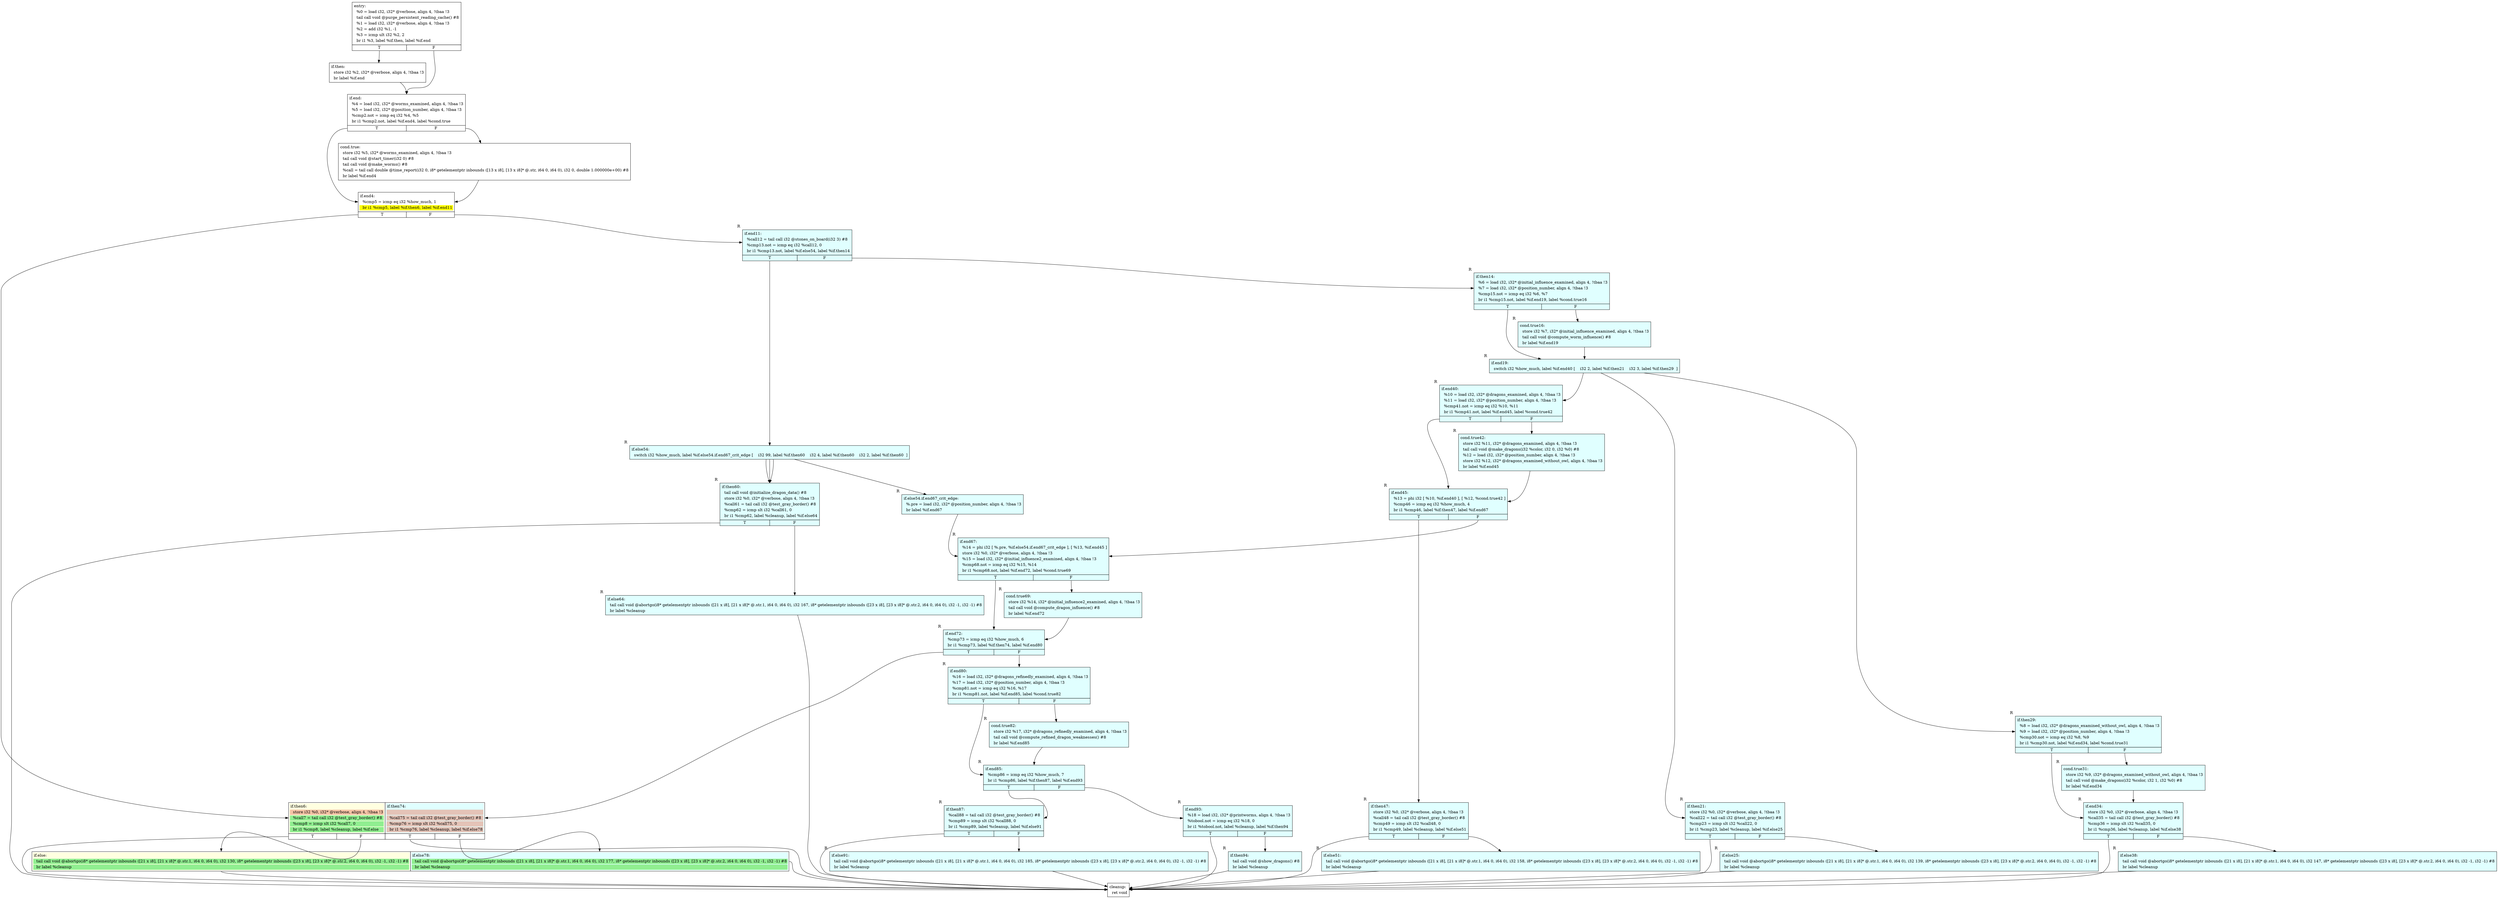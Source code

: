 digraph {
m_bb0 [shape = none, label  = <<table border="0" cellspacing="0">
<tr><td port="f1" border="1" colspan="2"><table bgcolor="LightYellow" border="0">
<tr><td align="left">if.then6:</td></tr>
<tr><td bgcolor="#e8765c70" align="left">  store i32 %0, i32* @verbose, align 4, !tbaa !3</td></tr>
<tr><td bgcolor="lightgreen" align="left">  %call7 = tail call i32 @test_gray_border() #8</td></tr>
<tr><td bgcolor="lightgreen" align="left">  %cmp8 = icmp slt i32 %call7, 0</td></tr>
<tr><td bgcolor="lightgreen" align="left">  br i1 %cmp8, label %cleanup, label %if.else</td></tr>
</table>
</td>
<td port="f2" border="1" colspan="2"><table bgcolor="LightCyan" border="0">
<tr><td align="left">if.then74:</td></tr>
<tr><td bgcolor="#e8765c70" align="left"> </td></tr>
<tr><td bgcolor="#e8765c70" align="left">  %call75 = tail call i32 @test_gray_border() #8</td></tr>
<tr><td bgcolor="#e8765c70" align="left">  %cmp76 = icmp slt i32 %call75, 0</td></tr>
<tr><td bgcolor="#e8765c70" align="left">  br i1 %cmp76, label %cleanup, label %if.else78</td></tr>
</table>
</td></tr>
<tr><td border="1" port="f1T">T</td><td border="1" port="f1F">F</td>
<td border="1" port="f2T">T</td><td border="1" port="f2F">F</td>
</tr>
</table>> ]
m_bb1 [shape = none, label  = <<table border="0" cellspacing="0">
<tr><td port="f1" border="1" colspan="2"><table bgcolor="LightYellow" border="0">
<tr><td align="left">if.else:</td></tr>
<tr><td bgcolor="lightgreen" align="left">  tail call void @abortgo(i8* getelementptr inbounds ([21 x i8], [21 x i8]* @.str.1, i64 0, i64 0), i32 130, i8* getelementptr inbounds ([23 x i8], [23 x i8]* @.str.2, i64 0, i64 0), i32 -1, i32 -1) #8</td></tr>
<tr><td bgcolor="lightgreen" align="left">  br label %cleanup</td></tr>
</table>
</td>
<td port="f2" border="1" colspan="2"><table bgcolor="LightCyan" border="0">
<tr><td align="left">if.else78:</td></tr>
<tr><td bgcolor="lightgreen" align="left">  tail call void @abortgo(i8* getelementptr inbounds ([21 x i8], [21 x i8]* @.str.1, i64 0, i64 0), i32 177, i8* getelementptr inbounds ([23 x i8], [23 x i8]* @.str.2, i64 0, i64 0), i32 -1, i32 -1) #8</td></tr>
<tr><td bgcolor="lightgreen" align="left">  br label %cleanup</td></tr>
</table>
</td></tr>
</table>> ]
f_bb0 [shape = none, label  = <<table  border="0" cellspacing="0">
<tr><td port="f" border="1" colspan="2"><table border="0">
<tr><td align="left">entry:</td></tr>
<tr><td align="left">  %0 = load i32, i32* @verbose, align 4, !tbaa !3</td></tr>
<tr><td align="left">  tail call void @purge_persistent_reading_cache() #8</td></tr>
<tr><td align="left">  %1 = load i32, i32* @verbose, align 4, !tbaa !3</td></tr>
<tr><td align="left">  %2 = add i32 %1, -1</td></tr>
<tr><td align="left">  %3 = icmp ult i32 %2, 2</td></tr>
<tr><td align="left">  br i1 %3, label %if.then, label %if.end</td></tr>
</table>
</td></tr>
<tr><td border="1" port="fT">T</td><td border="1" port="fF">F</td></tr>
</table>> ]
f_bb1 [shape = none, label  = <<table  border="0" cellspacing="0">
<tr><td port="f" border="1"><table border="0">
<tr><td align="left">if.then:</td></tr>
<tr><td align="left">  store i32 %2, i32* @verbose, align 4, !tbaa !3</td></tr>
<tr><td align="left">  br label %if.end</td></tr>
</table>
</td></tr>
</table>> ]
f_bb2 [shape = none, label  = <<table  border="0" cellspacing="0">
<tr><td port="f" border="1" colspan="2"><table border="0">
<tr><td align="left">if.end:</td></tr>
<tr><td align="left">  %4 = load i32, i32* @worms_examined, align 4, !tbaa !3</td></tr>
<tr><td align="left">  %5 = load i32, i32* @position_number, align 4, !tbaa !3</td></tr>
<tr><td align="left">  %cmp2.not = icmp eq i32 %4, %5</td></tr>
<tr><td align="left">  br i1 %cmp2.not, label %if.end4, label %cond.true</td></tr>
</table>
</td></tr>
<tr><td border="1" port="fT">T</td><td border="1" port="fF">F</td></tr>
</table>> ]
f_bb3 [shape = none, label  = <<table  border="0" cellspacing="0">
<tr><td port="f" border="1"><table border="0">
<tr><td align="left">cond.true:</td></tr>
<tr><td align="left">  store i32 %5, i32* @worms_examined, align 4, !tbaa !3</td></tr>
<tr><td align="left">  tail call void @start_timer(i32 0) #8</td></tr>
<tr><td align="left">  tail call void @make_worms() #8</td></tr>
<tr><td align="left">  %call = tail call double @time_report(i32 0, i8* getelementptr inbounds ([13 x i8], [13 x i8]* @.str, i64 0, i64 0), i32 0, double 1.000000e+00) #8</td></tr>
<tr><td align="left">  br label %if.end4</td></tr>
</table>
</td></tr>
</table>> ]
f_bb4 [shape = none, label  = <<table  border="0" cellspacing="0">
<tr><td port="f" border="1" colspan="2"><table border="0">
<tr><td align="left">if.end4:</td></tr>
<tr><td align="left">  %cmp5 = icmp eq i32 %how_much, 1</td></tr>
<tr><td bgcolor="yellow" align="left">  br i1 %cmp5, label %if.then6, label %if.end11</td></tr>
</table>
</td></tr>
<tr><td border="1" port="fT">T</td><td border="1" port="fF">F</td></tr>
</table>> ]
f_bb5 [shape = none,  xlabel="R", label  = <<table  bgcolor="LightCyan"  border="0" cellspacing="0">
<tr><td port="f" border="1" colspan="2"><table border="0">
<tr><td align="left">if.end11:</td></tr>
<tr><td align="left">  %call12 = tail call i32 @stones_on_board(i32 3) #8</td></tr>
<tr><td align="left">  %cmp13.not = icmp eq i32 %call12, 0</td></tr>
<tr><td align="left">  br i1 %cmp13.not, label %if.else54, label %if.then14</td></tr>
</table>
</td></tr>
<tr><td border="1" port="fT">T</td><td border="1" port="fF">F</td></tr>
</table>> ]
f_bb6 [shape = none,  xlabel="R", label  = <<table  bgcolor="LightCyan"  border="0" cellspacing="0">
<tr><td port="f" border="1" colspan="2"><table border="0">
<tr><td align="left">if.then14:</td></tr>
<tr><td align="left">  %6 = load i32, i32* @initial_influence_examined, align 4, !tbaa !3</td></tr>
<tr><td align="left">  %7 = load i32, i32* @position_number, align 4, !tbaa !3</td></tr>
<tr><td align="left">  %cmp15.not = icmp eq i32 %6, %7</td></tr>
<tr><td align="left">  br i1 %cmp15.not, label %if.end19, label %cond.true16</td></tr>
</table>
</td></tr>
<tr><td border="1" port="fT">T</td><td border="1" port="fF">F</td></tr>
</table>> ]
f_bb7 [shape = none,  xlabel="R", label  = <<table  bgcolor="LightCyan"  border="0" cellspacing="0">
<tr><td port="f" border="1"><table border="0">
<tr><td align="left">cond.true16:</td></tr>
<tr><td align="left">  store i32 %7, i32* @initial_influence_examined, align 4, !tbaa !3</td></tr>
<tr><td align="left">  tail call void @compute_worm_influence() #8</td></tr>
<tr><td align="left">  br label %if.end19</td></tr>
</table>
</td></tr>
</table>> ]
f_bb8 [shape = none,  xlabel="R", label  = <<table  bgcolor="LightCyan"  border="0" cellspacing="0">
<tr><td port="f" border="1"><table border="0">
<tr><td align="left">if.end19:</td></tr>
<tr><td align="left">  switch i32 %how_much, label %if.end40 [
    i32 2, label %if.then21
    i32 3, label %if.then29
  ]</td></tr>
</table>
</td></tr>
</table>> ]
f_bb9 [shape = none,  xlabel="R", label  = <<table  bgcolor="LightCyan"  border="0" cellspacing="0">
<tr><td port="f" border="1" colspan="2"><table border="0">
<tr><td align="left">if.then21:</td></tr>
<tr><td align="left">  store i32 %0, i32* @verbose, align 4, !tbaa !3</td></tr>
<tr><td align="left">  %call22 = tail call i32 @test_gray_border() #8</td></tr>
<tr><td align="left">  %cmp23 = icmp slt i32 %call22, 0</td></tr>
<tr><td align="left">  br i1 %cmp23, label %cleanup, label %if.else25</td></tr>
</table>
</td></tr>
<tr><td border="1" port="fT">T</td><td border="1" port="fF">F</td></tr>
</table>> ]
f_bb10 [shape = none,  xlabel="R", label  = <<table  bgcolor="LightCyan"  border="0" cellspacing="0">
<tr><td port="f" border="1"><table border="0">
<tr><td align="left">if.else25:</td></tr>
<tr><td align="left">  tail call void @abortgo(i8* getelementptr inbounds ([21 x i8], [21 x i8]* @.str.1, i64 0, i64 0), i32 139, i8* getelementptr inbounds ([23 x i8], [23 x i8]* @.str.2, i64 0, i64 0), i32 -1, i32 -1) #8</td></tr>
<tr><td align="left">  br label %cleanup</td></tr>
</table>
</td></tr>
</table>> ]
f_bb11 [shape = none,  xlabel="R", label  = <<table  bgcolor="LightCyan"  border="0" cellspacing="0">
<tr><td port="f" border="1" colspan="2"><table border="0">
<tr><td align="left">if.then29:</td></tr>
<tr><td align="left">  %8 = load i32, i32* @dragons_examined_without_owl, align 4, !tbaa !3</td></tr>
<tr><td align="left">  %9 = load i32, i32* @position_number, align 4, !tbaa !3</td></tr>
<tr><td align="left">  %cmp30.not = icmp eq i32 %8, %9</td></tr>
<tr><td align="left">  br i1 %cmp30.not, label %if.end34, label %cond.true31</td></tr>
</table>
</td></tr>
<tr><td border="1" port="fT">T</td><td border="1" port="fF">F</td></tr>
</table>> ]
f_bb12 [shape = none,  xlabel="R", label  = <<table  bgcolor="LightCyan"  border="0" cellspacing="0">
<tr><td port="f" border="1"><table border="0">
<tr><td align="left">cond.true31:</td></tr>
<tr><td align="left">  store i32 %9, i32* @dragons_examined_without_owl, align 4, !tbaa !3</td></tr>
<tr><td align="left">  tail call void @make_dragons(i32 %color, i32 1, i32 %0) #8</td></tr>
<tr><td align="left">  br label %if.end34</td></tr>
</table>
</td></tr>
</table>> ]
f_bb13 [shape = none,  xlabel="R", label  = <<table  bgcolor="LightCyan"  border="0" cellspacing="0">
<tr><td port="f" border="1" colspan="2"><table border="0">
<tr><td align="left">if.end34:</td></tr>
<tr><td align="left">  store i32 %0, i32* @verbose, align 4, !tbaa !3</td></tr>
<tr><td align="left">  %call35 = tail call i32 @test_gray_border() #8</td></tr>
<tr><td align="left">  %cmp36 = icmp slt i32 %call35, 0</td></tr>
<tr><td align="left">  br i1 %cmp36, label %cleanup, label %if.else38</td></tr>
</table>
</td></tr>
<tr><td border="1" port="fT">T</td><td border="1" port="fF">F</td></tr>
</table>> ]
f_bb14 [shape = none,  xlabel="R", label  = <<table  bgcolor="LightCyan"  border="0" cellspacing="0">
<tr><td port="f" border="1"><table border="0">
<tr><td align="left">if.else38:</td></tr>
<tr><td align="left">  tail call void @abortgo(i8* getelementptr inbounds ([21 x i8], [21 x i8]* @.str.1, i64 0, i64 0), i32 147, i8* getelementptr inbounds ([23 x i8], [23 x i8]* @.str.2, i64 0, i64 0), i32 -1, i32 -1) #8</td></tr>
<tr><td align="left">  br label %cleanup</td></tr>
</table>
</td></tr>
</table>> ]
f_bb15 [shape = none,  xlabel="R", label  = <<table  bgcolor="LightCyan"  border="0" cellspacing="0">
<tr><td port="f" border="1" colspan="2"><table border="0">
<tr><td align="left">if.end40:</td></tr>
<tr><td align="left">  %10 = load i32, i32* @dragons_examined, align 4, !tbaa !3</td></tr>
<tr><td align="left">  %11 = load i32, i32* @position_number, align 4, !tbaa !3</td></tr>
<tr><td align="left">  %cmp41.not = icmp eq i32 %10, %11</td></tr>
<tr><td align="left">  br i1 %cmp41.not, label %if.end45, label %cond.true42</td></tr>
</table>
</td></tr>
<tr><td border="1" port="fT">T</td><td border="1" port="fF">F</td></tr>
</table>> ]
f_bb16 [shape = none,  xlabel="R", label  = <<table  bgcolor="LightCyan"  border="0" cellspacing="0">
<tr><td port="f" border="1"><table border="0">
<tr><td align="left">cond.true42:</td></tr>
<tr><td align="left">  store i32 %11, i32* @dragons_examined, align 4, !tbaa !3</td></tr>
<tr><td align="left">  tail call void @make_dragons(i32 %color, i32 0, i32 %0) #8</td></tr>
<tr><td align="left">  %12 = load i32, i32* @position_number, align 4, !tbaa !3</td></tr>
<tr><td align="left">  store i32 %12, i32* @dragons_examined_without_owl, align 4, !tbaa !3</td></tr>
<tr><td align="left">  br label %if.end45</td></tr>
</table>
</td></tr>
</table>> ]
f_bb17 [shape = none,  xlabel="R", label  = <<table  bgcolor="LightCyan"  border="0" cellspacing="0">
<tr><td port="f" border="1" colspan="2"><table border="0">
<tr><td align="left">if.end45:</td></tr>
<tr><td align="left">  %13 = phi i32 [ %10, %if.end40 ], [ %12, %cond.true42 ]</td></tr>
<tr><td align="left">  %cmp46 = icmp eq i32 %how_much, 4</td></tr>
<tr><td align="left">  br i1 %cmp46, label %if.then47, label %if.end67</td></tr>
</table>
</td></tr>
<tr><td border="1" port="fT">T</td><td border="1" port="fF">F</td></tr>
</table>> ]
f_bb18 [shape = none,  xlabel="R", label  = <<table  bgcolor="LightCyan"  border="0" cellspacing="0">
<tr><td port="f" border="1" colspan="2"><table border="0">
<tr><td align="left">if.then47:</td></tr>
<tr><td align="left">  store i32 %0, i32* @verbose, align 4, !tbaa !3</td></tr>
<tr><td align="left">  %call48 = tail call i32 @test_gray_border() #8</td></tr>
<tr><td align="left">  %cmp49 = icmp slt i32 %call48, 0</td></tr>
<tr><td align="left">  br i1 %cmp49, label %cleanup, label %if.else51</td></tr>
</table>
</td></tr>
<tr><td border="1" port="fT">T</td><td border="1" port="fF">F</td></tr>
</table>> ]
f_bb19 [shape = none,  xlabel="R", label  = <<table  bgcolor="LightCyan"  border="0" cellspacing="0">
<tr><td port="f" border="1"><table border="0">
<tr><td align="left">if.else51:</td></tr>
<tr><td align="left">  tail call void @abortgo(i8* getelementptr inbounds ([21 x i8], [21 x i8]* @.str.1, i64 0, i64 0), i32 158, i8* getelementptr inbounds ([23 x i8], [23 x i8]* @.str.2, i64 0, i64 0), i32 -1, i32 -1) #8</td></tr>
<tr><td align="left">  br label %cleanup</td></tr>
</table>
</td></tr>
</table>> ]
f_bb20 [shape = none,  xlabel="R", label  = <<table  bgcolor="LightCyan"  border="0" cellspacing="0">
<tr><td port="f" border="1"><table border="0">
<tr><td align="left">if.else54:</td></tr>
<tr><td align="left">  switch i32 %how_much, label %if.else54.if.end67_crit_edge [
    i32 99, label %if.then60
    i32 4, label %if.then60
    i32 2, label %if.then60
  ]</td></tr>
</table>
</td></tr>
</table>> ]
f_bb21 [shape = none,  xlabel="R", label  = <<table  bgcolor="LightCyan"  border="0" cellspacing="0">
<tr><td port="f" border="1"><table border="0">
<tr><td align="left">if.else54.if.end67_crit_edge:</td></tr>
<tr><td align="left">  %.pre = load i32, i32* @position_number, align 4, !tbaa !3</td></tr>
<tr><td align="left">  br label %if.end67</td></tr>
</table>
</td></tr>
</table>> ]
f_bb22 [shape = none,  xlabel="R", label  = <<table  bgcolor="LightCyan"  border="0" cellspacing="0">
<tr><td port="f" border="1" colspan="2"><table border="0">
<tr><td align="left">if.then60:</td></tr>
<tr><td align="left">  tail call void @initialize_dragon_data() #8</td></tr>
<tr><td align="left">  store i32 %0, i32* @verbose, align 4, !tbaa !3</td></tr>
<tr><td align="left">  %call61 = tail call i32 @test_gray_border() #8</td></tr>
<tr><td align="left">  %cmp62 = icmp slt i32 %call61, 0</td></tr>
<tr><td align="left">  br i1 %cmp62, label %cleanup, label %if.else64</td></tr>
</table>
</td></tr>
<tr><td border="1" port="fT">T</td><td border="1" port="fF">F</td></tr>
</table>> ]
f_bb23 [shape = none,  xlabel="R", label  = <<table  bgcolor="LightCyan"  border="0" cellspacing="0">
<tr><td port="f" border="1"><table border="0">
<tr><td align="left">if.else64:</td></tr>
<tr><td align="left">  tail call void @abortgo(i8* getelementptr inbounds ([21 x i8], [21 x i8]* @.str.1, i64 0, i64 0), i32 167, i8* getelementptr inbounds ([23 x i8], [23 x i8]* @.str.2, i64 0, i64 0), i32 -1, i32 -1) #8</td></tr>
<tr><td align="left">  br label %cleanup</td></tr>
</table>
</td></tr>
</table>> ]
f_bb24 [shape = none,  xlabel="R", label  = <<table  bgcolor="LightCyan"  border="0" cellspacing="0">
<tr><td port="f" border="1" colspan="2"><table border="0">
<tr><td align="left">if.end67:</td></tr>
<tr><td align="left">  %14 = phi i32 [ %.pre, %if.else54.if.end67_crit_edge ], [ %13, %if.end45 ]</td></tr>
<tr><td align="left">  store i32 %0, i32* @verbose, align 4, !tbaa !3</td></tr>
<tr><td align="left">  %15 = load i32, i32* @initial_influence2_examined, align 4, !tbaa !3</td></tr>
<tr><td align="left">  %cmp68.not = icmp eq i32 %15, %14</td></tr>
<tr><td align="left">  br i1 %cmp68.not, label %if.end72, label %cond.true69</td></tr>
</table>
</td></tr>
<tr><td border="1" port="fT">T</td><td border="1" port="fF">F</td></tr>
</table>> ]
f_bb25 [shape = none,  xlabel="R", label  = <<table  bgcolor="LightCyan"  border="0" cellspacing="0">
<tr><td port="f" border="1"><table border="0">
<tr><td align="left">cond.true69:</td></tr>
<tr><td align="left">  store i32 %14, i32* @initial_influence2_examined, align 4, !tbaa !3</td></tr>
<tr><td align="left">  tail call void @compute_dragon_influence() #8</td></tr>
<tr><td align="left">  br label %if.end72</td></tr>
</table>
</td></tr>
</table>> ]
f_bb26 [shape = none,  xlabel="R", label  = <<table  bgcolor="LightCyan"  border="0" cellspacing="0">
<tr><td port="f" border="1" colspan="2"><table border="0">
<tr><td align="left">if.end72:</td></tr>
<tr><td align="left">  %cmp73 = icmp eq i32 %how_much, 6</td></tr>
<tr><td align="left">  br i1 %cmp73, label %if.then74, label %if.end80</td></tr>
</table>
</td></tr>
<tr><td border="1" port="fT">T</td><td border="1" port="fF">F</td></tr>
</table>> ]
f_bb27 [shape = none,  xlabel="R", label  = <<table  bgcolor="LightCyan"  border="0" cellspacing="0">
<tr><td port="f" border="1" colspan="2"><table border="0">
<tr><td align="left">if.end80:</td></tr>
<tr><td align="left">  %16 = load i32, i32* @dragons_refinedly_examined, align 4, !tbaa !3</td></tr>
<tr><td align="left">  %17 = load i32, i32* @position_number, align 4, !tbaa !3</td></tr>
<tr><td align="left">  %cmp81.not = icmp eq i32 %16, %17</td></tr>
<tr><td align="left">  br i1 %cmp81.not, label %if.end85, label %cond.true82</td></tr>
</table>
</td></tr>
<tr><td border="1" port="fT">T</td><td border="1" port="fF">F</td></tr>
</table>> ]
f_bb28 [shape = none,  xlabel="R", label  = <<table  bgcolor="LightCyan"  border="0" cellspacing="0">
<tr><td port="f" border="1"><table border="0">
<tr><td align="left">cond.true82:</td></tr>
<tr><td align="left">  store i32 %17, i32* @dragons_refinedly_examined, align 4, !tbaa !3</td></tr>
<tr><td align="left">  tail call void @compute_refined_dragon_weaknesses() #8</td></tr>
<tr><td align="left">  br label %if.end85</td></tr>
</table>
</td></tr>
</table>> ]
f_bb29 [shape = none,  xlabel="R", label  = <<table  bgcolor="LightCyan"  border="0" cellspacing="0">
<tr><td port="f" border="1" colspan="2"><table border="0">
<tr><td align="left">if.end85:</td></tr>
<tr><td align="left">  %cmp86 = icmp eq i32 %how_much, 7</td></tr>
<tr><td align="left">  br i1 %cmp86, label %if.then87, label %if.end93</td></tr>
</table>
</td></tr>
<tr><td border="1" port="fT">T</td><td border="1" port="fF">F</td></tr>
</table>> ]
f_bb30 [shape = none,  xlabel="R", label  = <<table  bgcolor="LightCyan"  border="0" cellspacing="0">
<tr><td port="f" border="1" colspan="2"><table border="0">
<tr><td align="left">if.then87:</td></tr>
<tr><td align="left">  %call88 = tail call i32 @test_gray_border() #8</td></tr>
<tr><td align="left">  %cmp89 = icmp slt i32 %call88, 0</td></tr>
<tr><td align="left">  br i1 %cmp89, label %cleanup, label %if.else91</td></tr>
</table>
</td></tr>
<tr><td border="1" port="fT">T</td><td border="1" port="fF">F</td></tr>
</table>> ]
f_bb31 [shape = none,  xlabel="R", label  = <<table  bgcolor="LightCyan"  border="0" cellspacing="0">
<tr><td port="f" border="1"><table border="0">
<tr><td align="left">if.else91:</td></tr>
<tr><td align="left">  tail call void @abortgo(i8* getelementptr inbounds ([21 x i8], [21 x i8]* @.str.1, i64 0, i64 0), i32 185, i8* getelementptr inbounds ([23 x i8], [23 x i8]* @.str.2, i64 0, i64 0), i32 -1, i32 -1) #8</td></tr>
<tr><td align="left">  br label %cleanup</td></tr>
</table>
</td></tr>
</table>> ]
f_bb32 [shape = none,  xlabel="R", label  = <<table  bgcolor="LightCyan"  border="0" cellspacing="0">
<tr><td port="f" border="1" colspan="2"><table border="0">
<tr><td align="left">if.end93:</td></tr>
<tr><td align="left">  %18 = load i32, i32* @printworms, align 4, !tbaa !3</td></tr>
<tr><td align="left">  %tobool.not = icmp eq i32 %18, 0</td></tr>
<tr><td align="left">  br i1 %tobool.not, label %cleanup, label %if.then94</td></tr>
</table>
</td></tr>
<tr><td border="1" port="fT">T</td><td border="1" port="fF">F</td></tr>
</table>> ]
f_bb33 [shape = none,  xlabel="R", label  = <<table  bgcolor="LightCyan"  border="0" cellspacing="0">
<tr><td port="f" border="1"><table border="0">
<tr><td align="left">if.then94:</td></tr>
<tr><td align="left">  tail call void @show_dragons() #8</td></tr>
<tr><td align="left">  br label %cleanup</td></tr>
</table>
</td></tr>
</table>> ]
f_bb34 [shape = none, label  = <<table  border="0" cellspacing="0">
<tr><td port="f" border="1"><table border="0">
<tr><td align="left">cleanup:</td></tr>
<tr><td align="left">  ret void</td></tr>
</table>
</td></tr>
</table>> ]
f_bb0:fT -> f_bb1:f
f_bb0:fF -> f_bb2:f
f_bb1:f -> f_bb2:f
f_bb2:fT -> f_bb4:f
f_bb2:fF -> f_bb3:f
f_bb3:f -> f_bb4:f
f_bb4:fT -> m_bb0:f1
f_bb4:fF -> f_bb5:f
m_bb0:f1T -> f_bb34:f
m_bb0:f1F -> m_bb1:f1
m_bb1:f1 -> f_bb34:f
f_bb5:fT -> f_bb20:f
f_bb5:fF -> f_bb6:f
f_bb6:fT -> f_bb8:f
f_bb6:fF -> f_bb7:f
f_bb7:f -> f_bb8:f
f_bb8:f -> f_bb15:f
f_bb8:f -> f_bb9:f
f_bb8:f -> f_bb11:f
f_bb9:fT -> f_bb34:f
f_bb9:fF -> f_bb10:f
f_bb10:f -> f_bb34:f
f_bb11:fT -> f_bb13:f
f_bb11:fF -> f_bb12:f
f_bb12:f -> f_bb13:f
f_bb13:fT -> f_bb34:f
f_bb13:fF -> f_bb14:f
f_bb14:f -> f_bb34:f
f_bb15:fT -> f_bb17:f
f_bb15:fF -> f_bb16:f
f_bb16:f -> f_bb17:f
f_bb17:fT -> f_bb18:f
f_bb17:fF -> f_bb24:f
f_bb18:fT -> f_bb34:f
f_bb18:fF -> f_bb19:f
f_bb19:f -> f_bb34:f
f_bb20:f -> f_bb21:f
f_bb20:f -> f_bb22:f
f_bb20:f -> f_bb22:f
f_bb20:f -> f_bb22:f
f_bb21:f -> f_bb24:f
f_bb22:fT -> f_bb34:f
f_bb22:fF -> f_bb23:f
f_bb23:f -> f_bb34:f
f_bb24:fT -> f_bb26:f
f_bb24:fF -> f_bb25:f
f_bb25:f -> f_bb26:f
f_bb26:fT -> m_bb0:f2
f_bb26:fF -> f_bb27:f
m_bb0:f2T -> f_bb34:f
m_bb0:f2F -> m_bb1:f2
m_bb1:f2 -> f_bb34:f
f_bb27:fT -> f_bb29:f
f_bb27:fF -> f_bb28:f
f_bb28:f -> f_bb29:f
f_bb29:fT -> f_bb30:f
f_bb29:fF -> f_bb32:f
f_bb30:fT -> f_bb34:f
f_bb30:fF -> f_bb31:f
f_bb31:f -> f_bb34:f
f_bb32:fT -> f_bb34:f
f_bb32:fF -> f_bb33:f
f_bb33:f -> f_bb34:f
}

